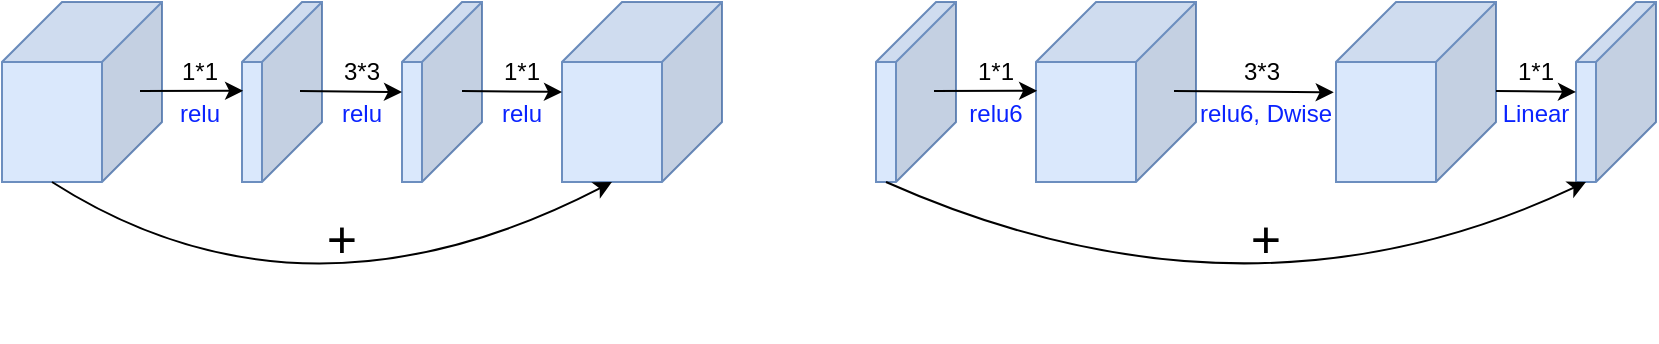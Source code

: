 <mxfile version="16.5.6" type="github">
  <diagram id="SUZrhqFECV3mESoIJm5g" name="第 1 页">
    <mxGraphModel dx="611" dy="572" grid="0" gridSize="10" guides="1" tooltips="1" connect="1" arrows="1" fold="1" page="0" pageScale="1" pageWidth="827" pageHeight="1169" math="0" shadow="0">
      <root>
        <mxCell id="0" />
        <mxCell id="1" parent="0" />
        <mxCell id="EDt9xupc5EbN1uM8uSX0-343" value="" style="shape=cube;whiteSpace=wrap;html=1;boundedLbl=1;backgroundOutline=1;darkOpacity=0.05;darkOpacity2=0.1;size=30;flipV=0;flipH=1;fillColor=#dae8fc;strokeColor=#6c8ebf;" vertex="1" parent="1">
          <mxGeometry x="240" y="180" width="80" height="90" as="geometry" />
        </mxCell>
        <mxCell id="EDt9xupc5EbN1uM8uSX0-344" value="" style="shape=cube;whiteSpace=wrap;html=1;boundedLbl=1;backgroundOutline=1;darkOpacity=0.05;darkOpacity2=0.1;size=30;flipV=0;flipH=1;fillColor=#dae8fc;strokeColor=#6c8ebf;" vertex="1" parent="1">
          <mxGeometry x="520" y="180" width="80" height="90" as="geometry" />
        </mxCell>
        <mxCell id="EDt9xupc5EbN1uM8uSX0-345" value="" style="shape=cube;whiteSpace=wrap;html=1;boundedLbl=1;backgroundOutline=1;darkOpacity=0.05;darkOpacity2=0.1;size=30;flipV=0;flipH=1;fillColor=#dae8fc;strokeColor=#6c8ebf;" vertex="1" parent="1">
          <mxGeometry x="360" y="180" width="40" height="90" as="geometry" />
        </mxCell>
        <mxCell id="EDt9xupc5EbN1uM8uSX0-354" value="" style="endArrow=classic;html=1;rounded=0;entryX=0.986;entryY=0.493;entryDx=0;entryDy=0;entryPerimeter=0;" edge="1" parent="1" target="EDt9xupc5EbN1uM8uSX0-345">
          <mxGeometry width="50" height="50" relative="1" as="geometry">
            <mxPoint x="309" y="224.5" as="sourcePoint" />
            <mxPoint x="349" y="225" as="targetPoint" />
          </mxGeometry>
        </mxCell>
        <mxCell id="EDt9xupc5EbN1uM8uSX0-355" value="" style="endArrow=classic;html=1;rounded=0;startArrow=none;" edge="1" parent="1" source="EDt9xupc5EbN1uM8uSX0-346">
          <mxGeometry width="50" height="50" relative="1" as="geometry">
            <mxPoint x="409" y="224.5" as="sourcePoint" />
            <mxPoint x="459" y="224.5" as="targetPoint" />
          </mxGeometry>
        </mxCell>
        <mxCell id="EDt9xupc5EbN1uM8uSX0-346" value="" style="shape=cube;whiteSpace=wrap;html=1;boundedLbl=1;backgroundOutline=1;darkOpacity=0.05;darkOpacity2=0.1;size=30;flipV=0;flipH=1;fillColor=#dae8fc;strokeColor=#6c8ebf;" vertex="1" parent="1">
          <mxGeometry x="440" y="180" width="40" height="90" as="geometry" />
        </mxCell>
        <mxCell id="EDt9xupc5EbN1uM8uSX0-357" value="" style="endArrow=classic;html=1;rounded=0;" edge="1" parent="1">
          <mxGeometry width="50" height="50" relative="1" as="geometry">
            <mxPoint x="389" y="224.5" as="sourcePoint" />
            <mxPoint x="440" y="225" as="targetPoint" />
          </mxGeometry>
        </mxCell>
        <mxCell id="EDt9xupc5EbN1uM8uSX0-358" value="" style="endArrow=classic;html=1;rounded=0;" edge="1" parent="1">
          <mxGeometry width="50" height="50" relative="1" as="geometry">
            <mxPoint x="470" y="224.5" as="sourcePoint" />
            <mxPoint x="520" y="225" as="targetPoint" />
          </mxGeometry>
        </mxCell>
        <mxCell id="EDt9xupc5EbN1uM8uSX0-359" value="1*1" style="text;html=1;strokeColor=none;fillColor=none;align=center;verticalAlign=middle;whiteSpace=wrap;rounded=0;container=0;" vertex="1" parent="1">
          <mxGeometry x="319" y="200" width="40" height="30" as="geometry" />
        </mxCell>
        <mxCell id="EDt9xupc5EbN1uM8uSX0-360" value="&lt;font color=&quot;#0a23ff&quot;&gt;relu&lt;/font&gt;" style="text;html=1;strokeColor=none;fillColor=none;align=center;verticalAlign=middle;whiteSpace=wrap;rounded=0;" vertex="1" parent="1">
          <mxGeometry x="319" y="230" width="40" height="12" as="geometry" />
        </mxCell>
        <mxCell id="EDt9xupc5EbN1uM8uSX0-361" value="3*3" style="text;html=1;strokeColor=none;fillColor=none;align=center;verticalAlign=middle;whiteSpace=wrap;rounded=0;" vertex="1" parent="1">
          <mxGeometry x="400" y="200" width="40" height="30" as="geometry" />
        </mxCell>
        <mxCell id="EDt9xupc5EbN1uM8uSX0-362" value="&lt;font color=&quot;#0a23ff&quot;&gt;relu&lt;/font&gt;" style="text;html=1;strokeColor=none;fillColor=none;align=center;verticalAlign=middle;whiteSpace=wrap;rounded=0;" vertex="1" parent="1">
          <mxGeometry x="400" y="226" width="40" height="20" as="geometry" />
        </mxCell>
        <mxCell id="EDt9xupc5EbN1uM8uSX0-363" value="1*1" style="text;html=1;strokeColor=none;fillColor=none;align=center;verticalAlign=middle;whiteSpace=wrap;rounded=0;" vertex="1" parent="1">
          <mxGeometry x="480" y="200" width="40" height="30" as="geometry" />
        </mxCell>
        <mxCell id="EDt9xupc5EbN1uM8uSX0-364" value="&lt;font color=&quot;#0a23ff&quot;&gt;relu&lt;/font&gt;" style="text;html=1;strokeColor=none;fillColor=none;align=center;verticalAlign=middle;whiteSpace=wrap;rounded=0;" vertex="1" parent="1">
          <mxGeometry x="480" y="226" width="40" height="20" as="geometry" />
        </mxCell>
        <mxCell id="EDt9xupc5EbN1uM8uSX0-367" value="" style="curved=1;endArrow=classic;html=1;rounded=0;fontColor=#0A23FF;entryX=0;entryY=0;entryDx=55;entryDy=90;entryPerimeter=0;" edge="1" parent="1" target="EDt9xupc5EbN1uM8uSX0-344">
          <mxGeometry width="50" height="50" relative="1" as="geometry">
            <mxPoint x="265" y="270" as="sourcePoint" />
            <mxPoint x="515" y="270" as="targetPoint" />
            <Array as="points">
              <mxPoint x="390" y="350" />
            </Array>
          </mxGeometry>
        </mxCell>
        <mxCell id="EDt9xupc5EbN1uM8uSX0-392" value="&lt;font color=&quot;#000000&quot; style=&quot;font-size: 26px&quot;&gt;+&lt;/font&gt;" style="text;html=1;strokeColor=none;fillColor=none;align=center;verticalAlign=middle;whiteSpace=wrap;rounded=0;fontColor=#0A23FF;" vertex="1" parent="1">
          <mxGeometry x="380" y="284" width="60" height="30" as="geometry" />
        </mxCell>
        <mxCell id="EDt9xupc5EbN1uM8uSX0-394" value="" style="group" vertex="1" connectable="0" parent="1">
          <mxGeometry x="677" y="180" width="390" height="170" as="geometry" />
        </mxCell>
        <mxCell id="EDt9xupc5EbN1uM8uSX0-349" value="" style="shape=cube;whiteSpace=wrap;html=1;boundedLbl=1;backgroundOutline=1;darkOpacity=0.05;darkOpacity2=0.1;size=30;flipV=0;flipH=1;fillColor=#dae8fc;strokeColor=#6c8ebf;" vertex="1" parent="EDt9xupc5EbN1uM8uSX0-394">
          <mxGeometry x="80" width="80" height="90" as="geometry" />
        </mxCell>
        <mxCell id="EDt9xupc5EbN1uM8uSX0-350" value="" style="shape=cube;whiteSpace=wrap;html=1;boundedLbl=1;backgroundOutline=1;darkOpacity=0.05;darkOpacity2=0.1;size=30;flipV=0;flipH=1;fillColor=#dae8fc;strokeColor=#6c8ebf;" vertex="1" parent="EDt9xupc5EbN1uM8uSX0-394">
          <mxGeometry x="230" width="80" height="90" as="geometry" />
        </mxCell>
        <mxCell id="EDt9xupc5EbN1uM8uSX0-351" value="" style="shape=cube;whiteSpace=wrap;html=1;boundedLbl=1;backgroundOutline=1;darkOpacity=0.05;darkOpacity2=0.1;size=30;flipV=0;flipH=1;fillColor=#dae8fc;strokeColor=#6c8ebf;" vertex="1" parent="EDt9xupc5EbN1uM8uSX0-394">
          <mxGeometry width="40" height="90" as="geometry" />
        </mxCell>
        <mxCell id="EDt9xupc5EbN1uM8uSX0-352" value="" style="shape=cube;whiteSpace=wrap;html=1;boundedLbl=1;backgroundOutline=1;darkOpacity=0.05;darkOpacity2=0.1;size=30;flipV=0;flipH=1;fillColor=#dae8fc;strokeColor=#6c8ebf;" vertex="1" parent="EDt9xupc5EbN1uM8uSX0-394">
          <mxGeometry x="350" width="40" height="90" as="geometry" />
        </mxCell>
        <mxCell id="EDt9xupc5EbN1uM8uSX0-368" value="" style="curved=1;endArrow=classic;html=1;rounded=0;fontColor=#0A23FF;exitX=0;exitY=0;exitDx=35;exitDy=90;exitPerimeter=0;entryX=0;entryY=0;entryDx=35;entryDy=90;entryPerimeter=0;" edge="1" parent="EDt9xupc5EbN1uM8uSX0-394" source="EDt9xupc5EbN1uM8uSX0-351" target="EDt9xupc5EbN1uM8uSX0-352">
          <mxGeometry width="50" height="50" relative="1" as="geometry">
            <mxPoint x="35" y="90" as="sourcePoint" />
            <mxPoint x="325" y="90" as="targetPoint" />
            <Array as="points">
              <mxPoint x="185" y="170" />
            </Array>
          </mxGeometry>
        </mxCell>
        <mxCell id="EDt9xupc5EbN1uM8uSX0-379" value="" style="endArrow=classic;html=1;rounded=0;entryX=1.014;entryY=0.502;entryDx=0;entryDy=0;entryPerimeter=0;" edge="1" parent="EDt9xupc5EbN1uM8uSX0-394" target="EDt9xupc5EbN1uM8uSX0-350">
          <mxGeometry width="50" height="50" relative="1" as="geometry">
            <mxPoint x="149" y="44.5" as="sourcePoint" />
            <mxPoint x="189" y="45" as="targetPoint" />
          </mxGeometry>
        </mxCell>
        <mxCell id="EDt9xupc5EbN1uM8uSX0-380" value="3*3" style="text;html=1;strokeColor=none;fillColor=none;align=center;verticalAlign=middle;whiteSpace=wrap;rounded=0;" vertex="1" parent="EDt9xupc5EbN1uM8uSX0-394">
          <mxGeometry x="173" y="20" width="40" height="30" as="geometry" />
        </mxCell>
        <mxCell id="EDt9xupc5EbN1uM8uSX0-381" value="&lt;font color=&quot;#0a23ff&quot;&gt;relu6, Dwise&lt;/font&gt;" style="text;html=1;strokeColor=none;fillColor=none;align=center;verticalAlign=middle;whiteSpace=wrap;rounded=0;" vertex="1" parent="EDt9xupc5EbN1uM8uSX0-394">
          <mxGeometry x="150" y="50" width="90" height="12" as="geometry" />
        </mxCell>
        <mxCell id="EDt9xupc5EbN1uM8uSX0-373" value="" style="endArrow=classic;html=1;rounded=0;entryX=0.993;entryY=0.493;entryDx=0;entryDy=0;entryPerimeter=0;" edge="1" parent="EDt9xupc5EbN1uM8uSX0-394" target="EDt9xupc5EbN1uM8uSX0-349">
          <mxGeometry width="50" height="50" relative="1" as="geometry">
            <mxPoint x="29" y="44.5" as="sourcePoint" />
            <mxPoint x="69" y="45" as="targetPoint" />
          </mxGeometry>
        </mxCell>
        <mxCell id="EDt9xupc5EbN1uM8uSX0-374" value="1*1" style="text;html=1;strokeColor=none;fillColor=none;align=center;verticalAlign=middle;whiteSpace=wrap;rounded=0;" vertex="1" parent="EDt9xupc5EbN1uM8uSX0-394">
          <mxGeometry x="40" y="20" width="40" height="30" as="geometry" />
        </mxCell>
        <mxCell id="EDt9xupc5EbN1uM8uSX0-383" value="" style="endArrow=classic;html=1;rounded=0;" edge="1" parent="EDt9xupc5EbN1uM8uSX0-394">
          <mxGeometry width="50" height="50" relative="1" as="geometry">
            <mxPoint x="310" y="44.5" as="sourcePoint" />
            <mxPoint x="350" y="45" as="targetPoint" />
          </mxGeometry>
        </mxCell>
        <mxCell id="EDt9xupc5EbN1uM8uSX0-384" value="1*1" style="text;html=1;strokeColor=none;fillColor=none;align=center;verticalAlign=middle;whiteSpace=wrap;rounded=0;" vertex="1" parent="EDt9xupc5EbN1uM8uSX0-394">
          <mxGeometry x="310" y="20" width="40" height="30" as="geometry" />
        </mxCell>
        <mxCell id="EDt9xupc5EbN1uM8uSX0-385" value="&lt;font color=&quot;#0a23ff&quot;&gt;Linear&lt;/font&gt;" style="text;html=1;strokeColor=none;fillColor=none;align=center;verticalAlign=middle;whiteSpace=wrap;rounded=0;" vertex="1" parent="EDt9xupc5EbN1uM8uSX0-394">
          <mxGeometry x="310" y="50" width="40" height="12" as="geometry" />
        </mxCell>
        <mxCell id="EDt9xupc5EbN1uM8uSX0-393" value="&lt;font color=&quot;#000000&quot; style=&quot;font-size: 26px&quot;&gt;+&lt;/font&gt;" style="text;html=1;strokeColor=none;fillColor=none;align=center;verticalAlign=middle;whiteSpace=wrap;rounded=0;fontColor=#0A23FF;" vertex="1" parent="EDt9xupc5EbN1uM8uSX0-394">
          <mxGeometry x="165" y="104" width="60" height="30" as="geometry" />
        </mxCell>
        <mxCell id="EDt9xupc5EbN1uM8uSX0-395" value="&lt;font color=&quot;#0a23ff&quot;&gt;relu6&lt;/font&gt;" style="text;html=1;strokeColor=none;fillColor=none;align=center;verticalAlign=middle;whiteSpace=wrap;rounded=0;" vertex="1" parent="EDt9xupc5EbN1uM8uSX0-394">
          <mxGeometry x="40" y="50" width="40" height="12" as="geometry" />
        </mxCell>
      </root>
    </mxGraphModel>
  </diagram>
</mxfile>
